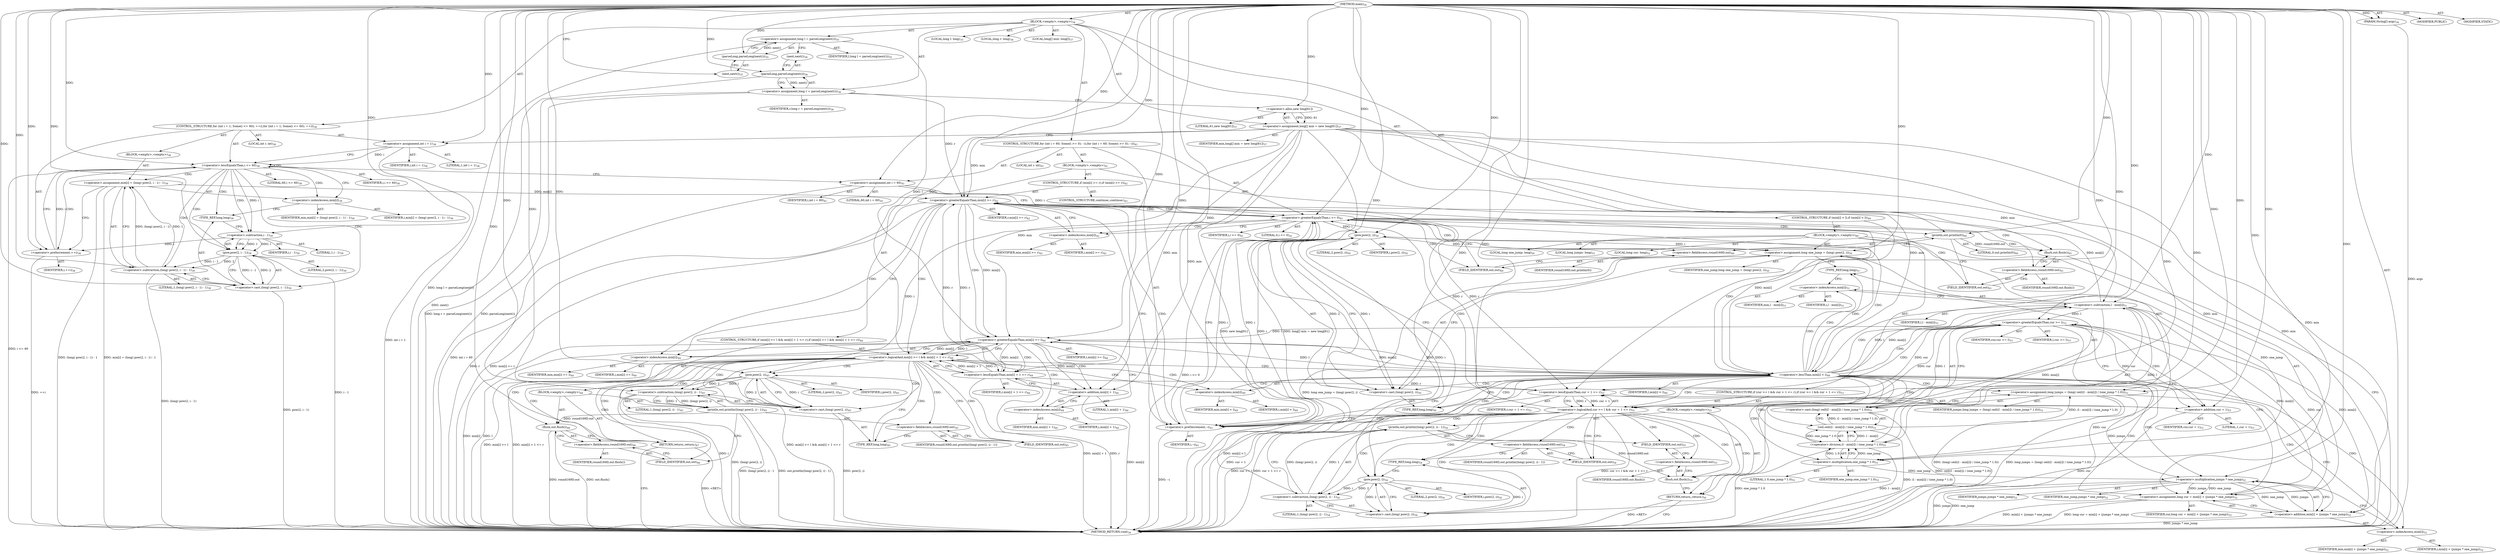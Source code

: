digraph "main" {  
"78" [label = <(METHOD,main)<SUB>34</SUB>> ]
"79" [label = <(PARAM,String[] args)<SUB>34</SUB>> ]
"80" [label = <(BLOCK,&lt;empty&gt;,&lt;empty&gt;)<SUB>34</SUB>> ]
"81" [label = <(LOCAL,long l: long)<SUB>35</SUB>> ]
"82" [label = <(&lt;operator&gt;.assignment,long l = parseLong(next()))<SUB>35</SUB>> ]
"83" [label = <(IDENTIFIER,l,long l = parseLong(next()))<SUB>35</SUB>> ]
"84" [label = <(parseLong,parseLong(next()))<SUB>35</SUB>> ]
"85" [label = <(next,next())<SUB>35</SUB>> ]
"86" [label = <(LOCAL,long r: long)<SUB>36</SUB>> ]
"87" [label = <(&lt;operator&gt;.assignment,long r = parseLong(next()))<SUB>36</SUB>> ]
"88" [label = <(IDENTIFIER,r,long r = parseLong(next()))<SUB>36</SUB>> ]
"89" [label = <(parseLong,parseLong(next()))<SUB>36</SUB>> ]
"90" [label = <(next,next())<SUB>36</SUB>> ]
"91" [label = <(LOCAL,long[] min: long[])<SUB>37</SUB>> ]
"92" [label = <(&lt;operator&gt;.assignment,long[] min = new long[61])<SUB>37</SUB>> ]
"93" [label = <(IDENTIFIER,min,long[] min = new long[61])<SUB>37</SUB>> ]
"94" [label = <(&lt;operator&gt;.alloc,new long[61])> ]
"95" [label = <(LITERAL,61,new long[61])<SUB>37</SUB>> ]
"96" [label = <(CONTROL_STRUCTURE,for (int i = 1; Some(i &lt;= 60); ++i),for (int i = 1; Some(i &lt;= 60); ++i))<SUB>38</SUB>> ]
"97" [label = <(LOCAL,int i: int)<SUB>38</SUB>> ]
"98" [label = <(&lt;operator&gt;.assignment,int i = 1)<SUB>38</SUB>> ]
"99" [label = <(IDENTIFIER,i,int i = 1)<SUB>38</SUB>> ]
"100" [label = <(LITERAL,1,int i = 1)<SUB>38</SUB>> ]
"101" [label = <(&lt;operator&gt;.lessEqualsThan,i &lt;= 60)<SUB>38</SUB>> ]
"102" [label = <(IDENTIFIER,i,i &lt;= 60)<SUB>38</SUB>> ]
"103" [label = <(LITERAL,60,i &lt;= 60)<SUB>38</SUB>> ]
"104" [label = <(&lt;operator&gt;.preIncrement,++i)<SUB>38</SUB>> ]
"105" [label = <(IDENTIFIER,i,++i)<SUB>38</SUB>> ]
"106" [label = <(BLOCK,&lt;empty&gt;,&lt;empty&gt;)<SUB>38</SUB>> ]
"107" [label = <(&lt;operator&gt;.assignment,min[i] = (long) pow(2, i - 1) - 1)<SUB>39</SUB>> ]
"108" [label = <(&lt;operator&gt;.indexAccess,min[i])<SUB>39</SUB>> ]
"109" [label = <(IDENTIFIER,min,min[i] = (long) pow(2, i - 1) - 1)<SUB>39</SUB>> ]
"110" [label = <(IDENTIFIER,i,min[i] = (long) pow(2, i - 1) - 1)<SUB>39</SUB>> ]
"111" [label = <(&lt;operator&gt;.subtraction,(long) pow(2, i - 1) - 1)<SUB>39</SUB>> ]
"112" [label = <(&lt;operator&gt;.cast,(long) pow(2, i - 1))<SUB>39</SUB>> ]
"113" [label = <(TYPE_REF,long,long)<SUB>39</SUB>> ]
"114" [label = <(pow,pow(2, i - 1))<SUB>39</SUB>> ]
"115" [label = <(LITERAL,2,pow(2, i - 1))<SUB>39</SUB>> ]
"116" [label = <(&lt;operator&gt;.subtraction,i - 1)<SUB>39</SUB>> ]
"117" [label = <(IDENTIFIER,i,i - 1)<SUB>39</SUB>> ]
"118" [label = <(LITERAL,1,i - 1)<SUB>39</SUB>> ]
"119" [label = <(LITERAL,1,(long) pow(2, i - 1) - 1)<SUB>39</SUB>> ]
"120" [label = <(CONTROL_STRUCTURE,for (int i = 60; Some(i &gt;= 0); --i),for (int i = 60; Some(i &gt;= 0); --i))<SUB>41</SUB>> ]
"121" [label = <(LOCAL,int i: int)<SUB>41</SUB>> ]
"122" [label = <(&lt;operator&gt;.assignment,int i = 60)<SUB>41</SUB>> ]
"123" [label = <(IDENTIFIER,i,int i = 60)<SUB>41</SUB>> ]
"124" [label = <(LITERAL,60,int i = 60)<SUB>41</SUB>> ]
"125" [label = <(&lt;operator&gt;.greaterEqualsThan,i &gt;= 0)<SUB>41</SUB>> ]
"126" [label = <(IDENTIFIER,i,i &gt;= 0)<SUB>41</SUB>> ]
"127" [label = <(LITERAL,0,i &gt;= 0)<SUB>41</SUB>> ]
"128" [label = <(&lt;operator&gt;.preDecrement,--i)<SUB>41</SUB>> ]
"129" [label = <(IDENTIFIER,i,--i)<SUB>41</SUB>> ]
"130" [label = <(BLOCK,&lt;empty&gt;,&lt;empty&gt;)<SUB>41</SUB>> ]
"131" [label = <(CONTROL_STRUCTURE,if (min[i] &gt;= r),if (min[i] &gt;= r))<SUB>42</SUB>> ]
"132" [label = <(&lt;operator&gt;.greaterEqualsThan,min[i] &gt;= r)<SUB>42</SUB>> ]
"133" [label = <(&lt;operator&gt;.indexAccess,min[i])<SUB>42</SUB>> ]
"134" [label = <(IDENTIFIER,min,min[i] &gt;= r)<SUB>42</SUB>> ]
"135" [label = <(IDENTIFIER,i,min[i] &gt;= r)<SUB>42</SUB>> ]
"136" [label = <(IDENTIFIER,r,min[i] &gt;= r)<SUB>42</SUB>> ]
"137" [label = <(CONTROL_STRUCTURE,continue;,continue;)<SUB>43</SUB>> ]
"138" [label = <(CONTROL_STRUCTURE,if (min[i] &gt;= l &amp;&amp; min[i] + 1 &lt;= r),if (min[i] &gt;= l &amp;&amp; min[i] + 1 &lt;= r))<SUB>44</SUB>> ]
"139" [label = <(&lt;operator&gt;.logicalAnd,min[i] &gt;= l &amp;&amp; min[i] + 1 &lt;= r)<SUB>44</SUB>> ]
"140" [label = <(&lt;operator&gt;.greaterEqualsThan,min[i] &gt;= l)<SUB>44</SUB>> ]
"141" [label = <(&lt;operator&gt;.indexAccess,min[i])<SUB>44</SUB>> ]
"142" [label = <(IDENTIFIER,min,min[i] &gt;= l)<SUB>44</SUB>> ]
"143" [label = <(IDENTIFIER,i,min[i] &gt;= l)<SUB>44</SUB>> ]
"144" [label = <(IDENTIFIER,l,min[i] &gt;= l)<SUB>44</SUB>> ]
"145" [label = <(&lt;operator&gt;.lessEqualsThan,min[i] + 1 &lt;= r)<SUB>44</SUB>> ]
"146" [label = <(&lt;operator&gt;.addition,min[i] + 1)<SUB>44</SUB>> ]
"147" [label = <(&lt;operator&gt;.indexAccess,min[i])<SUB>44</SUB>> ]
"148" [label = <(IDENTIFIER,min,min[i] + 1)<SUB>44</SUB>> ]
"149" [label = <(IDENTIFIER,i,min[i] + 1)<SUB>44</SUB>> ]
"150" [label = <(LITERAL,1,min[i] + 1)<SUB>44</SUB>> ]
"151" [label = <(IDENTIFIER,r,min[i] + 1 &lt;= r)<SUB>44</SUB>> ]
"152" [label = <(BLOCK,&lt;empty&gt;,&lt;empty&gt;)<SUB>44</SUB>> ]
"153" [label = <(println,out.println((long) pow(2, i) - 1))<SUB>45</SUB>> ]
"154" [label = <(&lt;operator&gt;.fieldAccess,round169D.out)<SUB>45</SUB>> ]
"155" [label = <(IDENTIFIER,round169D,out.println((long) pow(2, i) - 1))> ]
"156" [label = <(FIELD_IDENTIFIER,out,out)<SUB>45</SUB>> ]
"157" [label = <(&lt;operator&gt;.subtraction,(long) pow(2, i) - 1)<SUB>45</SUB>> ]
"158" [label = <(&lt;operator&gt;.cast,(long) pow(2, i))<SUB>45</SUB>> ]
"159" [label = <(TYPE_REF,long,long)<SUB>45</SUB>> ]
"160" [label = <(pow,pow(2, i))<SUB>45</SUB>> ]
"161" [label = <(LITERAL,2,pow(2, i))<SUB>45</SUB>> ]
"162" [label = <(IDENTIFIER,i,pow(2, i))<SUB>45</SUB>> ]
"163" [label = <(LITERAL,1,(long) pow(2, i) - 1)<SUB>45</SUB>> ]
"164" [label = <(flush,out.flush())<SUB>46</SUB>> ]
"165" [label = <(&lt;operator&gt;.fieldAccess,round169D.out)<SUB>46</SUB>> ]
"166" [label = <(IDENTIFIER,round169D,out.flush())> ]
"167" [label = <(FIELD_IDENTIFIER,out,out)<SUB>46</SUB>> ]
"168" [label = <(RETURN,return;,return;)<SUB>47</SUB>> ]
"169" [label = <(CONTROL_STRUCTURE,if (min[i] &lt; l),if (min[i] &lt; l))<SUB>49</SUB>> ]
"170" [label = <(&lt;operator&gt;.lessThan,min[i] &lt; l)<SUB>49</SUB>> ]
"171" [label = <(&lt;operator&gt;.indexAccess,min[i])<SUB>49</SUB>> ]
"172" [label = <(IDENTIFIER,min,min[i] &lt; l)<SUB>49</SUB>> ]
"173" [label = <(IDENTIFIER,i,min[i] &lt; l)<SUB>49</SUB>> ]
"174" [label = <(IDENTIFIER,l,min[i] &lt; l)<SUB>49</SUB>> ]
"175" [label = <(BLOCK,&lt;empty&gt;,&lt;empty&gt;)<SUB>49</SUB>> ]
"176" [label = <(LOCAL,long one_jump: long)<SUB>50</SUB>> ]
"177" [label = <(&lt;operator&gt;.assignment,long one_jump = (long) pow(2, i))<SUB>50</SUB>> ]
"178" [label = <(IDENTIFIER,one_jump,long one_jump = (long) pow(2, i))<SUB>50</SUB>> ]
"179" [label = <(&lt;operator&gt;.cast,(long) pow(2, i))<SUB>50</SUB>> ]
"180" [label = <(TYPE_REF,long,long)<SUB>50</SUB>> ]
"181" [label = <(pow,pow(2, i))<SUB>50</SUB>> ]
"182" [label = <(LITERAL,2,pow(2, i))<SUB>50</SUB>> ]
"183" [label = <(IDENTIFIER,i,pow(2, i))<SUB>50</SUB>> ]
"184" [label = <(LOCAL,long jumps: long)<SUB>51</SUB>> ]
"185" [label = <(&lt;operator&gt;.assignment,long jumps = (long) ceil((l - min[i]) / (one_jump * 1.0)))<SUB>51</SUB>> ]
"186" [label = <(IDENTIFIER,jumps,long jumps = (long) ceil((l - min[i]) / (one_jump * 1.0)))<SUB>51</SUB>> ]
"187" [label = <(&lt;operator&gt;.cast,(long) ceil((l - min[i]) / (one_jump * 1.0)))<SUB>51</SUB>> ]
"188" [label = <(TYPE_REF,long,long)<SUB>51</SUB>> ]
"189" [label = <(ceil,ceil((l - min[i]) / (one_jump * 1.0)))<SUB>51</SUB>> ]
"190" [label = <(&lt;operator&gt;.division,(l - min[i]) / (one_jump * 1.0))<SUB>51</SUB>> ]
"191" [label = <(&lt;operator&gt;.subtraction,l - min[i])<SUB>51</SUB>> ]
"192" [label = <(IDENTIFIER,l,l - min[i])<SUB>51</SUB>> ]
"193" [label = <(&lt;operator&gt;.indexAccess,min[i])<SUB>51</SUB>> ]
"194" [label = <(IDENTIFIER,min,l - min[i])<SUB>51</SUB>> ]
"195" [label = <(IDENTIFIER,i,l - min[i])<SUB>51</SUB>> ]
"196" [label = <(&lt;operator&gt;.multiplication,one_jump * 1.0)<SUB>51</SUB>> ]
"197" [label = <(IDENTIFIER,one_jump,one_jump * 1.0)<SUB>51</SUB>> ]
"198" [label = <(LITERAL,1.0,one_jump * 1.0)<SUB>51</SUB>> ]
"199" [label = <(LOCAL,long cur: long)<SUB>52</SUB>> ]
"200" [label = <(&lt;operator&gt;.assignment,long cur = min[i] + (jumps * one_jump))<SUB>52</SUB>> ]
"201" [label = <(IDENTIFIER,cur,long cur = min[i] + (jumps * one_jump))<SUB>52</SUB>> ]
"202" [label = <(&lt;operator&gt;.addition,min[i] + (jumps * one_jump))<SUB>52</SUB>> ]
"203" [label = <(&lt;operator&gt;.indexAccess,min[i])<SUB>52</SUB>> ]
"204" [label = <(IDENTIFIER,min,min[i] + (jumps * one_jump))<SUB>52</SUB>> ]
"205" [label = <(IDENTIFIER,i,min[i] + (jumps * one_jump))<SUB>52</SUB>> ]
"206" [label = <(&lt;operator&gt;.multiplication,jumps * one_jump)<SUB>52</SUB>> ]
"207" [label = <(IDENTIFIER,jumps,jumps * one_jump)<SUB>52</SUB>> ]
"208" [label = <(IDENTIFIER,one_jump,jumps * one_jump)<SUB>52</SUB>> ]
"209" [label = <(CONTROL_STRUCTURE,if (cur &gt;= l &amp;&amp; cur + 1 &lt;= r),if (cur &gt;= l &amp;&amp; cur + 1 &lt;= r))<SUB>53</SUB>> ]
"210" [label = <(&lt;operator&gt;.logicalAnd,cur &gt;= l &amp;&amp; cur + 1 &lt;= r)<SUB>53</SUB>> ]
"211" [label = <(&lt;operator&gt;.greaterEqualsThan,cur &gt;= l)<SUB>53</SUB>> ]
"212" [label = <(IDENTIFIER,cur,cur &gt;= l)<SUB>53</SUB>> ]
"213" [label = <(IDENTIFIER,l,cur &gt;= l)<SUB>53</SUB>> ]
"214" [label = <(&lt;operator&gt;.lessEqualsThan,cur + 1 &lt;= r)<SUB>53</SUB>> ]
"215" [label = <(&lt;operator&gt;.addition,cur + 1)<SUB>53</SUB>> ]
"216" [label = <(IDENTIFIER,cur,cur + 1)<SUB>53</SUB>> ]
"217" [label = <(LITERAL,1,cur + 1)<SUB>53</SUB>> ]
"218" [label = <(IDENTIFIER,r,cur + 1 &lt;= r)<SUB>53</SUB>> ]
"219" [label = <(BLOCK,&lt;empty&gt;,&lt;empty&gt;)<SUB>53</SUB>> ]
"220" [label = <(println,out.println((long) pow(2, i) - 1))<SUB>54</SUB>> ]
"221" [label = <(&lt;operator&gt;.fieldAccess,round169D.out)<SUB>54</SUB>> ]
"222" [label = <(IDENTIFIER,round169D,out.println((long) pow(2, i) - 1))> ]
"223" [label = <(FIELD_IDENTIFIER,out,out)<SUB>54</SUB>> ]
"224" [label = <(&lt;operator&gt;.subtraction,(long) pow(2, i) - 1)<SUB>54</SUB>> ]
"225" [label = <(&lt;operator&gt;.cast,(long) pow(2, i))<SUB>54</SUB>> ]
"226" [label = <(TYPE_REF,long,long)<SUB>54</SUB>> ]
"227" [label = <(pow,pow(2, i))<SUB>54</SUB>> ]
"228" [label = <(LITERAL,2,pow(2, i))<SUB>54</SUB>> ]
"229" [label = <(IDENTIFIER,i,pow(2, i))<SUB>54</SUB>> ]
"230" [label = <(LITERAL,1,(long) pow(2, i) - 1)<SUB>54</SUB>> ]
"231" [label = <(flush,out.flush())<SUB>55</SUB>> ]
"232" [label = <(&lt;operator&gt;.fieldAccess,round169D.out)<SUB>55</SUB>> ]
"233" [label = <(IDENTIFIER,round169D,out.flush())> ]
"234" [label = <(FIELD_IDENTIFIER,out,out)<SUB>55</SUB>> ]
"235" [label = <(RETURN,return;,return;)<SUB>56</SUB>> ]
"236" [label = <(println,out.println(0))<SUB>60</SUB>> ]
"237" [label = <(&lt;operator&gt;.fieldAccess,round169D.out)<SUB>60</SUB>> ]
"238" [label = <(IDENTIFIER,round169D,out.println(0))> ]
"239" [label = <(FIELD_IDENTIFIER,out,out)<SUB>60</SUB>> ]
"240" [label = <(LITERAL,0,out.println(0))<SUB>60</SUB>> ]
"241" [label = <(flush,out.flush())<SUB>61</SUB>> ]
"242" [label = <(&lt;operator&gt;.fieldAccess,round169D.out)<SUB>61</SUB>> ]
"243" [label = <(IDENTIFIER,round169D,out.flush())> ]
"244" [label = <(FIELD_IDENTIFIER,out,out)<SUB>61</SUB>> ]
"245" [label = <(MODIFIER,PUBLIC)> ]
"246" [label = <(MODIFIER,STATIC)> ]
"247" [label = <(METHOD_RETURN,void)<SUB>34</SUB>> ]
  "78" -> "79"  [ label = "AST: "] 
  "78" -> "80"  [ label = "AST: "] 
  "78" -> "245"  [ label = "AST: "] 
  "78" -> "246"  [ label = "AST: "] 
  "78" -> "247"  [ label = "AST: "] 
  "80" -> "81"  [ label = "AST: "] 
  "80" -> "82"  [ label = "AST: "] 
  "80" -> "86"  [ label = "AST: "] 
  "80" -> "87"  [ label = "AST: "] 
  "80" -> "91"  [ label = "AST: "] 
  "80" -> "92"  [ label = "AST: "] 
  "80" -> "96"  [ label = "AST: "] 
  "80" -> "120"  [ label = "AST: "] 
  "80" -> "236"  [ label = "AST: "] 
  "80" -> "241"  [ label = "AST: "] 
  "82" -> "83"  [ label = "AST: "] 
  "82" -> "84"  [ label = "AST: "] 
  "84" -> "85"  [ label = "AST: "] 
  "87" -> "88"  [ label = "AST: "] 
  "87" -> "89"  [ label = "AST: "] 
  "89" -> "90"  [ label = "AST: "] 
  "92" -> "93"  [ label = "AST: "] 
  "92" -> "94"  [ label = "AST: "] 
  "94" -> "95"  [ label = "AST: "] 
  "96" -> "97"  [ label = "AST: "] 
  "96" -> "98"  [ label = "AST: "] 
  "96" -> "101"  [ label = "AST: "] 
  "96" -> "104"  [ label = "AST: "] 
  "96" -> "106"  [ label = "AST: "] 
  "98" -> "99"  [ label = "AST: "] 
  "98" -> "100"  [ label = "AST: "] 
  "101" -> "102"  [ label = "AST: "] 
  "101" -> "103"  [ label = "AST: "] 
  "104" -> "105"  [ label = "AST: "] 
  "106" -> "107"  [ label = "AST: "] 
  "107" -> "108"  [ label = "AST: "] 
  "107" -> "111"  [ label = "AST: "] 
  "108" -> "109"  [ label = "AST: "] 
  "108" -> "110"  [ label = "AST: "] 
  "111" -> "112"  [ label = "AST: "] 
  "111" -> "119"  [ label = "AST: "] 
  "112" -> "113"  [ label = "AST: "] 
  "112" -> "114"  [ label = "AST: "] 
  "114" -> "115"  [ label = "AST: "] 
  "114" -> "116"  [ label = "AST: "] 
  "116" -> "117"  [ label = "AST: "] 
  "116" -> "118"  [ label = "AST: "] 
  "120" -> "121"  [ label = "AST: "] 
  "120" -> "122"  [ label = "AST: "] 
  "120" -> "125"  [ label = "AST: "] 
  "120" -> "128"  [ label = "AST: "] 
  "120" -> "130"  [ label = "AST: "] 
  "122" -> "123"  [ label = "AST: "] 
  "122" -> "124"  [ label = "AST: "] 
  "125" -> "126"  [ label = "AST: "] 
  "125" -> "127"  [ label = "AST: "] 
  "128" -> "129"  [ label = "AST: "] 
  "130" -> "131"  [ label = "AST: "] 
  "130" -> "138"  [ label = "AST: "] 
  "130" -> "169"  [ label = "AST: "] 
  "131" -> "132"  [ label = "AST: "] 
  "131" -> "137"  [ label = "AST: "] 
  "132" -> "133"  [ label = "AST: "] 
  "132" -> "136"  [ label = "AST: "] 
  "133" -> "134"  [ label = "AST: "] 
  "133" -> "135"  [ label = "AST: "] 
  "138" -> "139"  [ label = "AST: "] 
  "138" -> "152"  [ label = "AST: "] 
  "139" -> "140"  [ label = "AST: "] 
  "139" -> "145"  [ label = "AST: "] 
  "140" -> "141"  [ label = "AST: "] 
  "140" -> "144"  [ label = "AST: "] 
  "141" -> "142"  [ label = "AST: "] 
  "141" -> "143"  [ label = "AST: "] 
  "145" -> "146"  [ label = "AST: "] 
  "145" -> "151"  [ label = "AST: "] 
  "146" -> "147"  [ label = "AST: "] 
  "146" -> "150"  [ label = "AST: "] 
  "147" -> "148"  [ label = "AST: "] 
  "147" -> "149"  [ label = "AST: "] 
  "152" -> "153"  [ label = "AST: "] 
  "152" -> "164"  [ label = "AST: "] 
  "152" -> "168"  [ label = "AST: "] 
  "153" -> "154"  [ label = "AST: "] 
  "153" -> "157"  [ label = "AST: "] 
  "154" -> "155"  [ label = "AST: "] 
  "154" -> "156"  [ label = "AST: "] 
  "157" -> "158"  [ label = "AST: "] 
  "157" -> "163"  [ label = "AST: "] 
  "158" -> "159"  [ label = "AST: "] 
  "158" -> "160"  [ label = "AST: "] 
  "160" -> "161"  [ label = "AST: "] 
  "160" -> "162"  [ label = "AST: "] 
  "164" -> "165"  [ label = "AST: "] 
  "165" -> "166"  [ label = "AST: "] 
  "165" -> "167"  [ label = "AST: "] 
  "169" -> "170"  [ label = "AST: "] 
  "169" -> "175"  [ label = "AST: "] 
  "170" -> "171"  [ label = "AST: "] 
  "170" -> "174"  [ label = "AST: "] 
  "171" -> "172"  [ label = "AST: "] 
  "171" -> "173"  [ label = "AST: "] 
  "175" -> "176"  [ label = "AST: "] 
  "175" -> "177"  [ label = "AST: "] 
  "175" -> "184"  [ label = "AST: "] 
  "175" -> "185"  [ label = "AST: "] 
  "175" -> "199"  [ label = "AST: "] 
  "175" -> "200"  [ label = "AST: "] 
  "175" -> "209"  [ label = "AST: "] 
  "177" -> "178"  [ label = "AST: "] 
  "177" -> "179"  [ label = "AST: "] 
  "179" -> "180"  [ label = "AST: "] 
  "179" -> "181"  [ label = "AST: "] 
  "181" -> "182"  [ label = "AST: "] 
  "181" -> "183"  [ label = "AST: "] 
  "185" -> "186"  [ label = "AST: "] 
  "185" -> "187"  [ label = "AST: "] 
  "187" -> "188"  [ label = "AST: "] 
  "187" -> "189"  [ label = "AST: "] 
  "189" -> "190"  [ label = "AST: "] 
  "190" -> "191"  [ label = "AST: "] 
  "190" -> "196"  [ label = "AST: "] 
  "191" -> "192"  [ label = "AST: "] 
  "191" -> "193"  [ label = "AST: "] 
  "193" -> "194"  [ label = "AST: "] 
  "193" -> "195"  [ label = "AST: "] 
  "196" -> "197"  [ label = "AST: "] 
  "196" -> "198"  [ label = "AST: "] 
  "200" -> "201"  [ label = "AST: "] 
  "200" -> "202"  [ label = "AST: "] 
  "202" -> "203"  [ label = "AST: "] 
  "202" -> "206"  [ label = "AST: "] 
  "203" -> "204"  [ label = "AST: "] 
  "203" -> "205"  [ label = "AST: "] 
  "206" -> "207"  [ label = "AST: "] 
  "206" -> "208"  [ label = "AST: "] 
  "209" -> "210"  [ label = "AST: "] 
  "209" -> "219"  [ label = "AST: "] 
  "210" -> "211"  [ label = "AST: "] 
  "210" -> "214"  [ label = "AST: "] 
  "211" -> "212"  [ label = "AST: "] 
  "211" -> "213"  [ label = "AST: "] 
  "214" -> "215"  [ label = "AST: "] 
  "214" -> "218"  [ label = "AST: "] 
  "215" -> "216"  [ label = "AST: "] 
  "215" -> "217"  [ label = "AST: "] 
  "219" -> "220"  [ label = "AST: "] 
  "219" -> "231"  [ label = "AST: "] 
  "219" -> "235"  [ label = "AST: "] 
  "220" -> "221"  [ label = "AST: "] 
  "220" -> "224"  [ label = "AST: "] 
  "221" -> "222"  [ label = "AST: "] 
  "221" -> "223"  [ label = "AST: "] 
  "224" -> "225"  [ label = "AST: "] 
  "224" -> "230"  [ label = "AST: "] 
  "225" -> "226"  [ label = "AST: "] 
  "225" -> "227"  [ label = "AST: "] 
  "227" -> "228"  [ label = "AST: "] 
  "227" -> "229"  [ label = "AST: "] 
  "231" -> "232"  [ label = "AST: "] 
  "232" -> "233"  [ label = "AST: "] 
  "232" -> "234"  [ label = "AST: "] 
  "236" -> "237"  [ label = "AST: "] 
  "236" -> "240"  [ label = "AST: "] 
  "237" -> "238"  [ label = "AST: "] 
  "237" -> "239"  [ label = "AST: "] 
  "241" -> "242"  [ label = "AST: "] 
  "242" -> "243"  [ label = "AST: "] 
  "242" -> "244"  [ label = "AST: "] 
  "82" -> "90"  [ label = "CFG: "] 
  "87" -> "94"  [ label = "CFG: "] 
  "92" -> "98"  [ label = "CFG: "] 
  "236" -> "244"  [ label = "CFG: "] 
  "241" -> "247"  [ label = "CFG: "] 
  "84" -> "82"  [ label = "CFG: "] 
  "89" -> "87"  [ label = "CFG: "] 
  "94" -> "92"  [ label = "CFG: "] 
  "98" -> "101"  [ label = "CFG: "] 
  "101" -> "108"  [ label = "CFG: "] 
  "101" -> "122"  [ label = "CFG: "] 
  "104" -> "101"  [ label = "CFG: "] 
  "122" -> "125"  [ label = "CFG: "] 
  "125" -> "133"  [ label = "CFG: "] 
  "125" -> "239"  [ label = "CFG: "] 
  "128" -> "125"  [ label = "CFG: "] 
  "237" -> "236"  [ label = "CFG: "] 
  "242" -> "241"  [ label = "CFG: "] 
  "85" -> "84"  [ label = "CFG: "] 
  "90" -> "89"  [ label = "CFG: "] 
  "107" -> "104"  [ label = "CFG: "] 
  "239" -> "237"  [ label = "CFG: "] 
  "244" -> "242"  [ label = "CFG: "] 
  "108" -> "113"  [ label = "CFG: "] 
  "111" -> "107"  [ label = "CFG: "] 
  "132" -> "128"  [ label = "CFG: "] 
  "132" -> "141"  [ label = "CFG: "] 
  "139" -> "156"  [ label = "CFG: "] 
  "139" -> "171"  [ label = "CFG: "] 
  "170" -> "180"  [ label = "CFG: "] 
  "170" -> "128"  [ label = "CFG: "] 
  "112" -> "111"  [ label = "CFG: "] 
  "133" -> "132"  [ label = "CFG: "] 
  "140" -> "139"  [ label = "CFG: "] 
  "140" -> "147"  [ label = "CFG: "] 
  "145" -> "139"  [ label = "CFG: "] 
  "153" -> "167"  [ label = "CFG: "] 
  "164" -> "168"  [ label = "CFG: "] 
  "168" -> "247"  [ label = "CFG: "] 
  "171" -> "170"  [ label = "CFG: "] 
  "177" -> "188"  [ label = "CFG: "] 
  "185" -> "203"  [ label = "CFG: "] 
  "200" -> "211"  [ label = "CFG: "] 
  "113" -> "116"  [ label = "CFG: "] 
  "114" -> "112"  [ label = "CFG: "] 
  "141" -> "140"  [ label = "CFG: "] 
  "146" -> "145"  [ label = "CFG: "] 
  "154" -> "159"  [ label = "CFG: "] 
  "157" -> "153"  [ label = "CFG: "] 
  "165" -> "164"  [ label = "CFG: "] 
  "179" -> "177"  [ label = "CFG: "] 
  "187" -> "185"  [ label = "CFG: "] 
  "202" -> "200"  [ label = "CFG: "] 
  "210" -> "223"  [ label = "CFG: "] 
  "210" -> "128"  [ label = "CFG: "] 
  "116" -> "114"  [ label = "CFG: "] 
  "147" -> "146"  [ label = "CFG: "] 
  "156" -> "154"  [ label = "CFG: "] 
  "158" -> "157"  [ label = "CFG: "] 
  "167" -> "165"  [ label = "CFG: "] 
  "180" -> "181"  [ label = "CFG: "] 
  "181" -> "179"  [ label = "CFG: "] 
  "188" -> "193"  [ label = "CFG: "] 
  "189" -> "187"  [ label = "CFG: "] 
  "203" -> "206"  [ label = "CFG: "] 
  "206" -> "202"  [ label = "CFG: "] 
  "211" -> "210"  [ label = "CFG: "] 
  "211" -> "215"  [ label = "CFG: "] 
  "214" -> "210"  [ label = "CFG: "] 
  "220" -> "234"  [ label = "CFG: "] 
  "231" -> "235"  [ label = "CFG: "] 
  "235" -> "247"  [ label = "CFG: "] 
  "159" -> "160"  [ label = "CFG: "] 
  "160" -> "158"  [ label = "CFG: "] 
  "190" -> "189"  [ label = "CFG: "] 
  "215" -> "214"  [ label = "CFG: "] 
  "221" -> "226"  [ label = "CFG: "] 
  "224" -> "220"  [ label = "CFG: "] 
  "232" -> "231"  [ label = "CFG: "] 
  "191" -> "196"  [ label = "CFG: "] 
  "196" -> "190"  [ label = "CFG: "] 
  "223" -> "221"  [ label = "CFG: "] 
  "225" -> "224"  [ label = "CFG: "] 
  "234" -> "232"  [ label = "CFG: "] 
  "193" -> "191"  [ label = "CFG: "] 
  "226" -> "227"  [ label = "CFG: "] 
  "227" -> "225"  [ label = "CFG: "] 
  "78" -> "85"  [ label = "CFG: "] 
  "168" -> "247"  [ label = "DDG: &lt;RET&gt;"] 
  "235" -> "247"  [ label = "DDG: &lt;RET&gt;"] 
  "79" -> "247"  [ label = "DDG: args"] 
  "82" -> "247"  [ label = "DDG: long l = parseLong(next())"] 
  "89" -> "247"  [ label = "DDG: next()"] 
  "87" -> "247"  [ label = "DDG: parseLong(next())"] 
  "87" -> "247"  [ label = "DDG: long r = parseLong(next())"] 
  "92" -> "247"  [ label = "DDG: min"] 
  "92" -> "247"  [ label = "DDG: new long[61]"] 
  "92" -> "247"  [ label = "DDG: long[] min = new long[61]"] 
  "98" -> "247"  [ label = "DDG: int i = 1"] 
  "101" -> "247"  [ label = "DDG: i &lt;= 60"] 
  "122" -> "247"  [ label = "DDG: int i = 60"] 
  "125" -> "247"  [ label = "DDG: i &gt;= 0"] 
  "132" -> "247"  [ label = "DDG: r"] 
  "132" -> "247"  [ label = "DDG: min[i] &gt;= r"] 
  "140" -> "247"  [ label = "DDG: min[i]"] 
  "140" -> "247"  [ label = "DDG: l"] 
  "139" -> "247"  [ label = "DDG: min[i] &gt;= l"] 
  "146" -> "247"  [ label = "DDG: min[i]"] 
  "145" -> "247"  [ label = "DDG: min[i] + 1"] 
  "145" -> "247"  [ label = "DDG: r"] 
  "139" -> "247"  [ label = "DDG: min[i] + 1 &lt;= r"] 
  "139" -> "247"  [ label = "DDG: min[i] &gt;= l &amp;&amp; min[i] + 1 &lt;= r"] 
  "170" -> "247"  [ label = "DDG: min[i] &lt; l"] 
  "177" -> "247"  [ label = "DDG: long one_jump = (long) pow(2, i)"] 
  "190" -> "247"  [ label = "DDG: l - min[i]"] 
  "190" -> "247"  [ label = "DDG: one_jump * 1.0"] 
  "189" -> "247"  [ label = "DDG: (l - min[i]) / (one_jump * 1.0)"] 
  "187" -> "247"  [ label = "DDG: ceil((l - min[i]) / (one_jump * 1.0))"] 
  "185" -> "247"  [ label = "DDG: (long) ceil((l - min[i]) / (one_jump * 1.0))"] 
  "185" -> "247"  [ label = "DDG: long jumps = (long) ceil((l - min[i]) / (one_jump * 1.0))"] 
  "206" -> "247"  [ label = "DDG: jumps"] 
  "206" -> "247"  [ label = "DDG: one_jump"] 
  "202" -> "247"  [ label = "DDG: jumps * one_jump"] 
  "200" -> "247"  [ label = "DDG: min[i] + (jumps * one_jump)"] 
  "200" -> "247"  [ label = "DDG: long cur = min[i] + (jumps * one_jump)"] 
  "211" -> "247"  [ label = "DDG: cur"] 
  "210" -> "247"  [ label = "DDG: cur &gt;= l"] 
  "215" -> "247"  [ label = "DDG: cur"] 
  "214" -> "247"  [ label = "DDG: cur + 1"] 
  "210" -> "247"  [ label = "DDG: cur + 1 &lt;= r"] 
  "210" -> "247"  [ label = "DDG: cur &gt;= l &amp;&amp; cur + 1 &lt;= r"] 
  "160" -> "247"  [ label = "DDG: i"] 
  "158" -> "247"  [ label = "DDG: pow(2, i)"] 
  "157" -> "247"  [ label = "DDG: (long) pow(2, i)"] 
  "153" -> "247"  [ label = "DDG: (long) pow(2, i) - 1"] 
  "153" -> "247"  [ label = "DDG: out.println((long) pow(2, i) - 1)"] 
  "164" -> "247"  [ label = "DDG: round169D.out"] 
  "164" -> "247"  [ label = "DDG: out.flush()"] 
  "128" -> "247"  [ label = "DDG: --i"] 
  "114" -> "247"  [ label = "DDG: i - 1"] 
  "112" -> "247"  [ label = "DDG: pow(2, i - 1)"] 
  "111" -> "247"  [ label = "DDG: (long) pow(2, i - 1)"] 
  "107" -> "247"  [ label = "DDG: (long) pow(2, i - 1) - 1"] 
  "107" -> "247"  [ label = "DDG: min[i] = (long) pow(2, i - 1) - 1"] 
  "104" -> "247"  [ label = "DDG: ++i"] 
  "78" -> "79"  [ label = "DDG: "] 
  "84" -> "82"  [ label = "DDG: next()"] 
  "89" -> "87"  [ label = "DDG: next()"] 
  "94" -> "92"  [ label = "DDG: 61"] 
  "78" -> "98"  [ label = "DDG: "] 
  "78" -> "122"  [ label = "DDG: "] 
  "78" -> "236"  [ label = "DDG: "] 
  "236" -> "241"  [ label = "DDG: round169D.out"] 
  "78" -> "84"  [ label = "DDG: "] 
  "78" -> "89"  [ label = "DDG: "] 
  "78" -> "94"  [ label = "DDG: "] 
  "98" -> "101"  [ label = "DDG: i"] 
  "104" -> "101"  [ label = "DDG: i"] 
  "78" -> "101"  [ label = "DDG: "] 
  "116" -> "104"  [ label = "DDG: i"] 
  "78" -> "104"  [ label = "DDG: "] 
  "111" -> "107"  [ label = "DDG: (long) pow(2, i - 1)"] 
  "111" -> "107"  [ label = "DDG: 1"] 
  "122" -> "125"  [ label = "DDG: i"] 
  "128" -> "125"  [ label = "DDG: i"] 
  "78" -> "125"  [ label = "DDG: "] 
  "125" -> "128"  [ label = "DDG: i"] 
  "181" -> "128"  [ label = "DDG: i"] 
  "78" -> "128"  [ label = "DDG: "] 
  "78" -> "111"  [ label = "DDG: "] 
  "114" -> "111"  [ label = "DDG: 2"] 
  "114" -> "111"  [ label = "DDG: i - 1"] 
  "92" -> "132"  [ label = "DDG: min"] 
  "170" -> "132"  [ label = "DDG: min[i]"] 
  "107" -> "132"  [ label = "DDG: min[i]"] 
  "191" -> "132"  [ label = "DDG: min[i]"] 
  "87" -> "132"  [ label = "DDG: r"] 
  "145" -> "132"  [ label = "DDG: r"] 
  "214" -> "132"  [ label = "DDG: r"] 
  "78" -> "132"  [ label = "DDG: "] 
  "140" -> "139"  [ label = "DDG: min[i]"] 
  "140" -> "139"  [ label = "DDG: l"] 
  "145" -> "139"  [ label = "DDG: min[i] + 1"] 
  "145" -> "139"  [ label = "DDG: r"] 
  "78" -> "168"  [ label = "DDG: "] 
  "92" -> "170"  [ label = "DDG: min"] 
  "140" -> "170"  [ label = "DDG: min[i]"] 
  "140" -> "170"  [ label = "DDG: l"] 
  "78" -> "170"  [ label = "DDG: "] 
  "78" -> "177"  [ label = "DDG: "] 
  "181" -> "177"  [ label = "DDG: 2"] 
  "181" -> "177"  [ label = "DDG: i"] 
  "78" -> "185"  [ label = "DDG: "] 
  "189" -> "185"  [ label = "DDG: (l - min[i]) / (one_jump * 1.0)"] 
  "92" -> "200"  [ label = "DDG: min"] 
  "191" -> "200"  [ label = "DDG: min[i]"] 
  "206" -> "200"  [ label = "DDG: jumps"] 
  "206" -> "200"  [ label = "DDG: one_jump"] 
  "78" -> "112"  [ label = "DDG: "] 
  "114" -> "112"  [ label = "DDG: 2"] 
  "114" -> "112"  [ label = "DDG: i - 1"] 
  "92" -> "140"  [ label = "DDG: min"] 
  "132" -> "140"  [ label = "DDG: min[i]"] 
  "82" -> "140"  [ label = "DDG: l"] 
  "170" -> "140"  [ label = "DDG: l"] 
  "211" -> "140"  [ label = "DDG: l"] 
  "78" -> "140"  [ label = "DDG: "] 
  "92" -> "145"  [ label = "DDG: min"] 
  "140" -> "145"  [ label = "DDG: min[i]"] 
  "78" -> "145"  [ label = "DDG: "] 
  "132" -> "145"  [ label = "DDG: r"] 
  "157" -> "153"  [ label = "DDG: (long) pow(2, i)"] 
  "157" -> "153"  [ label = "DDG: 1"] 
  "153" -> "164"  [ label = "DDG: round169D.out"] 
  "78" -> "114"  [ label = "DDG: "] 
  "116" -> "114"  [ label = "DDG: i"] 
  "116" -> "114"  [ label = "DDG: 1"] 
  "92" -> "146"  [ label = "DDG: min"] 
  "140" -> "146"  [ label = "DDG: min[i]"] 
  "78" -> "146"  [ label = "DDG: "] 
  "78" -> "157"  [ label = "DDG: "] 
  "160" -> "157"  [ label = "DDG: 2"] 
  "160" -> "157"  [ label = "DDG: i"] 
  "78" -> "179"  [ label = "DDG: "] 
  "181" -> "179"  [ label = "DDG: 2"] 
  "181" -> "179"  [ label = "DDG: i"] 
  "78" -> "187"  [ label = "DDG: "] 
  "189" -> "187"  [ label = "DDG: (l - min[i]) / (one_jump * 1.0)"] 
  "92" -> "202"  [ label = "DDG: min"] 
  "191" -> "202"  [ label = "DDG: min[i]"] 
  "206" -> "202"  [ label = "DDG: jumps"] 
  "206" -> "202"  [ label = "DDG: one_jump"] 
  "211" -> "210"  [ label = "DDG: cur"] 
  "211" -> "210"  [ label = "DDG: l"] 
  "214" -> "210"  [ label = "DDG: cur + 1"] 
  "214" -> "210"  [ label = "DDG: r"] 
  "78" -> "235"  [ label = "DDG: "] 
  "101" -> "116"  [ label = "DDG: i"] 
  "78" -> "116"  [ label = "DDG: "] 
  "78" -> "158"  [ label = "DDG: "] 
  "160" -> "158"  [ label = "DDG: 2"] 
  "160" -> "158"  [ label = "DDG: i"] 
  "78" -> "181"  [ label = "DDG: "] 
  "125" -> "181"  [ label = "DDG: i"] 
  "190" -> "189"  [ label = "DDG: l - min[i]"] 
  "190" -> "189"  [ label = "DDG: one_jump * 1.0"] 
  "185" -> "206"  [ label = "DDG: jumps"] 
  "78" -> "206"  [ label = "DDG: "] 
  "196" -> "206"  [ label = "DDG: one_jump"] 
  "200" -> "211"  [ label = "DDG: cur"] 
  "78" -> "211"  [ label = "DDG: "] 
  "191" -> "211"  [ label = "DDG: l"] 
  "211" -> "214"  [ label = "DDG: cur"] 
  "78" -> "214"  [ label = "DDG: "] 
  "132" -> "214"  [ label = "DDG: r"] 
  "145" -> "214"  [ label = "DDG: r"] 
  "224" -> "220"  [ label = "DDG: (long) pow(2, i)"] 
  "224" -> "220"  [ label = "DDG: 1"] 
  "220" -> "231"  [ label = "DDG: round169D.out"] 
  "78" -> "160"  [ label = "DDG: "] 
  "125" -> "160"  [ label = "DDG: i"] 
  "191" -> "190"  [ label = "DDG: l"] 
  "191" -> "190"  [ label = "DDG: min[i]"] 
  "196" -> "190"  [ label = "DDG: one_jump"] 
  "196" -> "190"  [ label = "DDG: 1.0"] 
  "211" -> "215"  [ label = "DDG: cur"] 
  "78" -> "215"  [ label = "DDG: "] 
  "78" -> "224"  [ label = "DDG: "] 
  "227" -> "224"  [ label = "DDG: 2"] 
  "227" -> "224"  [ label = "DDG: i"] 
  "170" -> "191"  [ label = "DDG: l"] 
  "78" -> "191"  [ label = "DDG: "] 
  "92" -> "191"  [ label = "DDG: min"] 
  "170" -> "191"  [ label = "DDG: min[i]"] 
  "177" -> "196"  [ label = "DDG: one_jump"] 
  "78" -> "196"  [ label = "DDG: "] 
  "78" -> "225"  [ label = "DDG: "] 
  "227" -> "225"  [ label = "DDG: 2"] 
  "227" -> "225"  [ label = "DDG: i"] 
  "78" -> "227"  [ label = "DDG: "] 
  "181" -> "227"  [ label = "DDG: i"] 
  "101" -> "107"  [ label = "CDG: "] 
  "101" -> "113"  [ label = "CDG: "] 
  "101" -> "114"  [ label = "CDG: "] 
  "101" -> "104"  [ label = "CDG: "] 
  "101" -> "112"  [ label = "CDG: "] 
  "101" -> "101"  [ label = "CDG: "] 
  "101" -> "108"  [ label = "CDG: "] 
  "101" -> "111"  [ label = "CDG: "] 
  "101" -> "116"  [ label = "CDG: "] 
  "125" -> "132"  [ label = "CDG: "] 
  "125" -> "244"  [ label = "CDG: "] 
  "125" -> "242"  [ label = "CDG: "] 
  "125" -> "239"  [ label = "CDG: "] 
  "125" -> "236"  [ label = "CDG: "] 
  "125" -> "237"  [ label = "CDG: "] 
  "125" -> "241"  [ label = "CDG: "] 
  "125" -> "133"  [ label = "CDG: "] 
  "132" -> "128"  [ label = "CDG: "] 
  "132" -> "139"  [ label = "CDG: "] 
  "132" -> "141"  [ label = "CDG: "] 
  "132" -> "140"  [ label = "CDG: "] 
  "132" -> "125"  [ label = "CDG: "] 
  "139" -> "167"  [ label = "CDG: "] 
  "139" -> "154"  [ label = "CDG: "] 
  "139" -> "153"  [ label = "CDG: "] 
  "139" -> "168"  [ label = "CDG: "] 
  "139" -> "170"  [ label = "CDG: "] 
  "139" -> "164"  [ label = "CDG: "] 
  "139" -> "158"  [ label = "CDG: "] 
  "139" -> "171"  [ label = "CDG: "] 
  "139" -> "160"  [ label = "CDG: "] 
  "139" -> "157"  [ label = "CDG: "] 
  "139" -> "159"  [ label = "CDG: "] 
  "139" -> "165"  [ label = "CDG: "] 
  "139" -> "156"  [ label = "CDG: "] 
  "170" -> "188"  [ label = "CDG: "] 
  "170" -> "128"  [ label = "CDG: "] 
  "170" -> "179"  [ label = "CDG: "] 
  "170" -> "196"  [ label = "CDG: "] 
  "170" -> "185"  [ label = "CDG: "] 
  "170" -> "189"  [ label = "CDG: "] 
  "170" -> "206"  [ label = "CDG: "] 
  "170" -> "181"  [ label = "CDG: "] 
  "170" -> "191"  [ label = "CDG: "] 
  "170" -> "187"  [ label = "CDG: "] 
  "170" -> "190"  [ label = "CDG: "] 
  "170" -> "202"  [ label = "CDG: "] 
  "170" -> "180"  [ label = "CDG: "] 
  "170" -> "193"  [ label = "CDG: "] 
  "170" -> "210"  [ label = "CDG: "] 
  "170" -> "200"  [ label = "CDG: "] 
  "170" -> "177"  [ label = "CDG: "] 
  "170" -> "211"  [ label = "CDG: "] 
  "170" -> "203"  [ label = "CDG: "] 
  "170" -> "125"  [ label = "CDG: "] 
  "140" -> "145"  [ label = "CDG: "] 
  "140" -> "146"  [ label = "CDG: "] 
  "140" -> "147"  [ label = "CDG: "] 
  "210" -> "128"  [ label = "CDG: "] 
  "210" -> "225"  [ label = "CDG: "] 
  "210" -> "232"  [ label = "CDG: "] 
  "210" -> "226"  [ label = "CDG: "] 
  "210" -> "223"  [ label = "CDG: "] 
  "210" -> "231"  [ label = "CDG: "] 
  "210" -> "221"  [ label = "CDG: "] 
  "210" -> "224"  [ label = "CDG: "] 
  "210" -> "235"  [ label = "CDG: "] 
  "210" -> "220"  [ label = "CDG: "] 
  "210" -> "234"  [ label = "CDG: "] 
  "210" -> "227"  [ label = "CDG: "] 
  "210" -> "125"  [ label = "CDG: "] 
  "211" -> "214"  [ label = "CDG: "] 
  "211" -> "215"  [ label = "CDG: "] 
}
